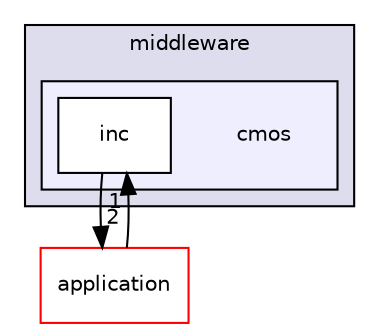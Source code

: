 digraph "cmos" {
  compound=true
  node [ fontsize="10", fontname="Helvetica"];
  edge [ labelfontsize="10", labelfontname="Helvetica"];
  subgraph clusterdir_180fb5dbcfe56f00ba097c6057eb79b8 {
    graph [ bgcolor="#ddddee", pencolor="black", label="middleware" fontname="Helvetica", fontsize="10", URL="dir_180fb5dbcfe56f00ba097c6057eb79b8.html"]
  subgraph clusterdir_33ea6e8570c1b04f736a39ba19afedfe {
    graph [ bgcolor="#eeeeff", pencolor="black", label="" URL="dir_33ea6e8570c1b04f736a39ba19afedfe.html"];
    dir_33ea6e8570c1b04f736a39ba19afedfe [shape=plaintext label="cmos"];
    dir_af9b178791f65b2593a690b243783503 [shape=box label="inc" color="black" fillcolor="white" style="filled" URL="dir_af9b178791f65b2593a690b243783503.html"];
  }
  }
  dir_eda2a6d705da8f3400ffe9a7dcb90b30 [shape=box label="application" fillcolor="white" style="filled" color="red" URL="dir_eda2a6d705da8f3400ffe9a7dcb90b30.html"];
  dir_eda2a6d705da8f3400ffe9a7dcb90b30->dir_af9b178791f65b2593a690b243783503 [headlabel="1", labeldistance=1.5 headhref="dir_000002_000050.html"];
  dir_af9b178791f65b2593a690b243783503->dir_eda2a6d705da8f3400ffe9a7dcb90b30 [headlabel="2", labeldistance=1.5 headhref="dir_000050_000002.html"];
}

